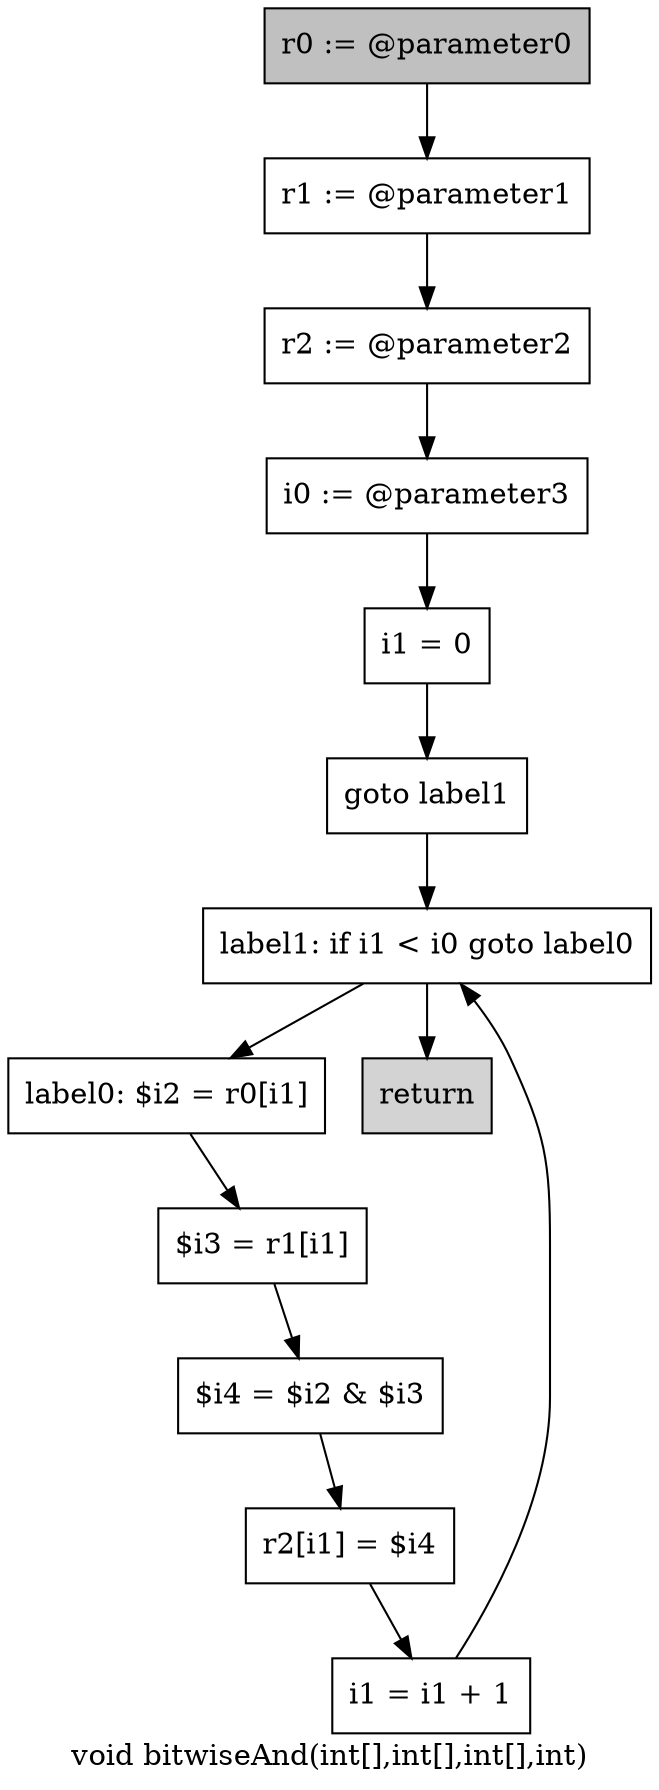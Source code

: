 digraph "void bitwiseAnd(int[],int[],int[],int)" {
    label="void bitwiseAnd(int[],int[],int[],int)";
    node [shape=box];
    "0" [style=filled,fillcolor=gray,label="r0 := @parameter0",];
    "1" [label="r1 := @parameter1",];
    "0"->"1";
    "2" [label="r2 := @parameter2",];
    "1"->"2";
    "3" [label="i0 := @parameter3",];
    "2"->"3";
    "4" [label="i1 = 0",];
    "3"->"4";
    "5" [label="goto label1",];
    "4"->"5";
    "11" [label="label1: if i1 < i0 goto label0",];
    "5"->"11";
    "6" [label="label0: $i2 = r0[i1]",];
    "7" [label="$i3 = r1[i1]",];
    "6"->"7";
    "8" [label="$i4 = $i2 & $i3",];
    "7"->"8";
    "9" [label="r2[i1] = $i4",];
    "8"->"9";
    "10" [label="i1 = i1 + 1",];
    "9"->"10";
    "10"->"11";
    "11"->"6";
    "12" [style=filled,fillcolor=lightgray,label="return",];
    "11"->"12";
}
